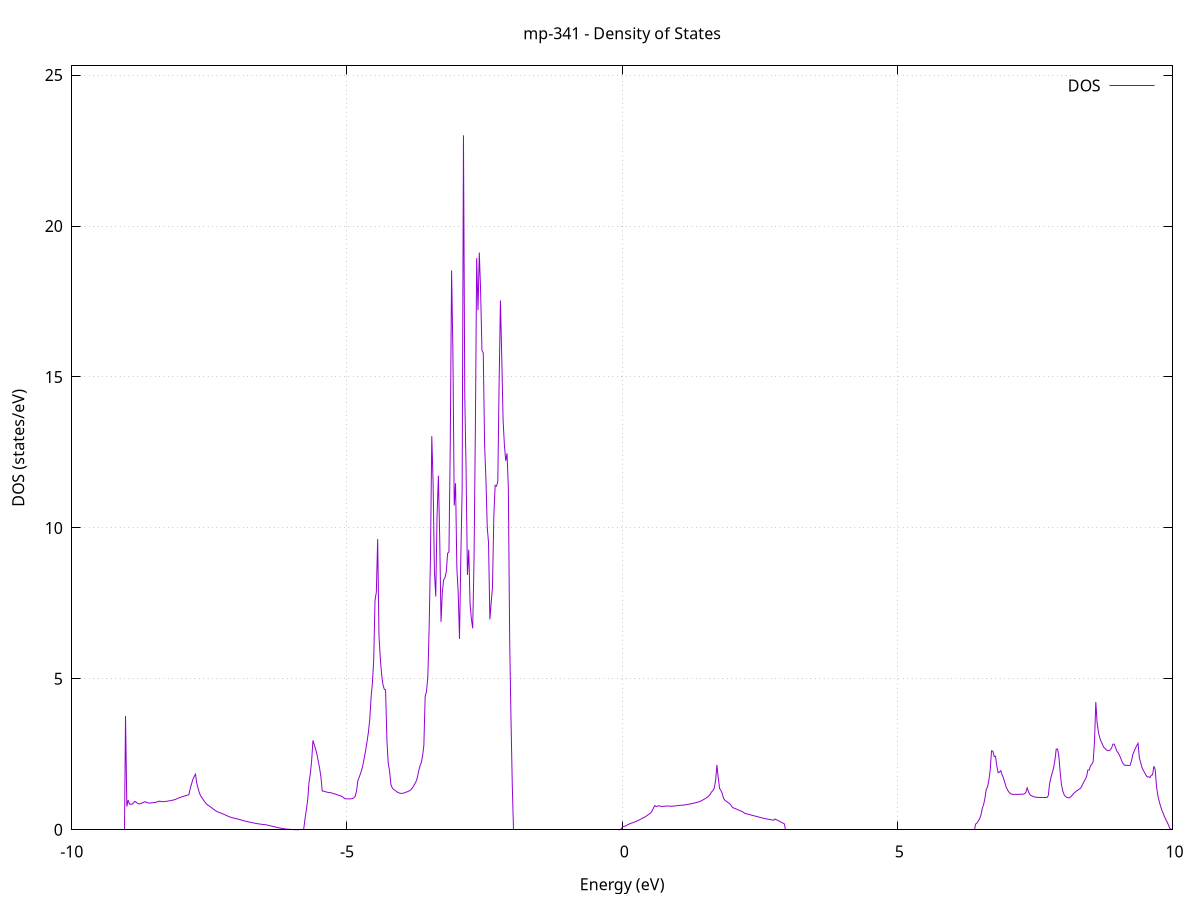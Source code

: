 set title 'mp-341 - Density of States'
set xlabel 'Energy (eV)'
set ylabel 'DOS (states/eV)'
set grid
set xrange [-10:10]
set yrange [0:25.306]
set xzeroaxis lt -1
set terminal png size 800,600
set output 'mp-341_dos_gnuplot.png'
plot '-' using 1:2 with lines title 'DOS'
-24.783200 0.000000
-24.759200 0.000000
-24.735300 0.000000
-24.711300 0.000000
-24.687300 0.000000
-24.663300 0.000000
-24.639300 0.000000
-24.615300 0.000000
-24.591300 0.000000
-24.567400 0.000000
-24.543400 0.000000
-24.519400 0.000000
-24.495400 0.000000
-24.471400 0.000000
-24.447400 0.000000
-24.423400 0.000000
-24.399400 0.000000
-24.375500 0.000000
-24.351500 0.000000
-24.327500 0.000000
-24.303500 0.000000
-24.279500 0.000000
-24.255500 0.000000
-24.231500 0.000000
-24.207600 0.000000
-24.183600 0.000000
-24.159600 0.000000
-24.135600 0.000000
-24.111600 0.000000
-24.087600 0.000000
-24.063600 0.000000
-24.039600 0.000000
-24.015700 0.000000
-23.991700 0.000000
-23.967700 0.000000
-23.943700 0.000000
-23.919700 0.000000
-23.895700 0.000000
-23.871700 0.000000
-23.847700 0.000000
-23.823800 0.000000
-23.799800 0.000000
-23.775800 0.000000
-23.751800 0.000000
-23.727800 0.000000
-23.703800 0.000000
-23.679800 0.000000
-23.655900 0.000000
-23.631900 0.000000
-23.607900 0.000000
-23.583900 0.000000
-23.559900 0.000000
-23.535900 0.000000
-23.511900 0.000000
-23.487900 0.000000
-23.464000 0.000000
-23.440000 0.000000
-23.416000 0.000000
-23.392000 0.000000
-23.368000 0.000000
-23.344000 0.000000
-23.320000 0.000000
-23.296000 0.000000
-23.272100 0.000000
-23.248100 0.000000
-23.224100 0.000000
-23.200100 0.000000
-23.176100 0.000000
-23.152100 0.000000
-23.128100 0.000000
-23.104200 0.000000
-23.080200 0.000000
-23.056200 0.000000
-23.032200 0.000000
-23.008200 0.000000
-22.984200 0.000000
-22.960200 0.000000
-22.936200 0.000000
-22.912300 0.000000
-22.888300 0.000000
-22.864300 0.000000
-22.840300 0.000000
-22.816300 0.000000
-22.792300 0.000000
-22.768300 0.000000
-22.744400 0.000000
-22.720400 0.000000
-22.696400 0.000000
-22.672400 0.000000
-22.648400 0.000000
-22.624400 0.000000
-22.600400 0.044600
-22.576400 1.332400
-22.552500 2.281300
-22.528500 3.710200
-22.504500 6.089500
-22.480500 9.469200
-22.456500 13.289600
-22.432500 8.478200
-22.408500 6.305000
-22.384500 10.536700
-22.360600 10.454300
-22.336600 11.345200
-22.312600 15.152600
-22.288600 40.588800
-22.264600 45.275100
-22.240600 22.242500
-22.216600 12.763300
-22.192700 12.792700
-22.168700 20.672500
-22.144700 1.200300
-22.120700 0.000000
-22.096700 0.000000
-22.072700 0.000000
-22.048700 0.000000
-22.024700 0.000000
-22.000800 0.000000
-21.976800 0.000000
-21.952800 0.000000
-21.928800 0.000000
-21.904800 0.000000
-21.880800 0.000000
-21.856800 0.000000
-21.832800 0.000000
-21.808900 3.226600
-21.784900 7.106800
-21.760900 14.894500
-21.736900 37.714400
-21.712900 12.275900
-21.688900 5.937100
-21.664900 0.154200
-21.641000 0.000000
-21.617000 0.000000
-21.593000 0.000000
-21.569000 0.000000
-21.545000 0.000000
-21.521000 0.000000
-21.497000 0.000000
-21.473000 0.000000
-21.449100 0.000000
-21.425100 0.000000
-21.401100 0.000000
-21.377100 0.000000
-21.353100 0.000000
-21.329100 0.000000
-21.305100 0.000000
-21.281100 0.000000
-21.257200 0.000000
-21.233200 0.000000
-21.209200 0.000000
-21.185200 0.000000
-21.161200 0.000000
-21.137200 0.000000
-21.113200 0.000000
-21.089300 0.000000
-21.065300 0.000000
-21.041300 0.000000
-21.017300 0.000000
-20.993300 0.000000
-20.969300 0.000000
-20.945300 0.000000
-20.921300 0.000000
-20.897400 0.000000
-20.873400 0.000000
-20.849400 0.000000
-20.825400 0.000000
-20.801400 0.000000
-20.777400 0.000000
-20.753400 0.000000
-20.729500 0.000000
-20.705500 0.000000
-20.681500 0.000000
-20.657500 0.000000
-20.633500 0.000000
-20.609500 0.000000
-20.585500 0.000000
-20.561500 0.000000
-20.537600 0.000000
-20.513600 0.000000
-20.489600 0.000000
-20.465600 0.000000
-20.441600 0.000000
-20.417600 0.000000
-20.393600 0.000000
-20.369600 0.000000
-20.345700 0.000000
-20.321700 0.000000
-20.297700 0.000000
-20.273700 0.000000
-20.249700 0.000000
-20.225700 0.000000
-20.201700 0.000000
-20.177800 0.000000
-20.153800 0.000000
-20.129800 0.000000
-20.105800 0.000000
-20.081800 0.000000
-20.057800 0.000000
-20.033800 0.000000
-20.009800 0.000000
-19.985900 0.000000
-19.961900 0.000000
-19.937900 0.000000
-19.913900 0.000000
-19.889900 0.000000
-19.865900 0.000000
-19.841900 0.000000
-19.817900 0.000000
-19.794000 0.000000
-19.770000 0.000000
-19.746000 0.000000
-19.722000 0.000000
-19.698000 0.000000
-19.674000 0.000000
-19.650000 0.000000
-19.626100 0.000000
-19.602100 0.000000
-19.578100 0.000000
-19.554100 0.000000
-19.530100 0.000000
-19.506100 0.000000
-19.482100 0.000000
-19.458100 0.000000
-19.434200 0.000000
-19.410200 0.000000
-19.386200 0.000000
-19.362200 0.000000
-19.338200 0.000000
-19.314200 0.000000
-19.290200 0.000000
-19.266300 0.000000
-19.242300 0.000000
-19.218300 0.000000
-19.194300 0.000000
-19.170300 0.000000
-19.146300 0.000000
-19.122300 0.000000
-19.098300 0.000000
-19.074400 0.000000
-19.050400 0.000000
-19.026400 0.000000
-19.002400 0.000000
-18.978400 0.000000
-18.954400 0.000000
-18.930400 0.000000
-18.906400 0.000000
-18.882500 0.000000
-18.858500 0.000000
-18.834500 0.000000
-18.810500 0.000000
-18.786500 0.000000
-18.762500 0.000000
-18.738500 0.000000
-18.714600 0.000000
-18.690600 0.000000
-18.666600 0.000000
-18.642600 0.000000
-18.618600 0.000000
-18.594600 0.000000
-18.570600 0.000000
-18.546600 0.000000
-18.522700 0.000000
-18.498700 0.000000
-18.474700 0.000000
-18.450700 0.000000
-18.426700 0.000000
-18.402700 0.000000
-18.378700 0.000000
-18.354700 0.000000
-18.330800 0.000000
-18.306800 0.000000
-18.282800 0.000000
-18.258800 0.000000
-18.234800 0.000000
-18.210800 0.000000
-18.186800 0.000000
-18.162900 0.000000
-18.138900 0.000000
-18.114900 0.000000
-18.090900 0.000000
-18.066900 0.000000
-18.042900 0.000000
-18.018900 0.000000
-17.994900 0.000000
-17.971000 0.000000
-17.947000 0.000000
-17.923000 0.000000
-17.899000 0.000000
-17.875000 0.000000
-17.851000 0.000000
-17.827000 0.000000
-17.803100 0.000000
-17.779100 0.000000
-17.755100 0.000000
-17.731100 0.000000
-17.707100 0.000000
-17.683100 0.000000
-17.659100 0.000000
-17.635100 0.000000
-17.611200 0.000000
-17.587200 0.000000
-17.563200 0.000000
-17.539200 0.000000
-17.515200 0.000000
-17.491200 0.000000
-17.467200 0.000000
-17.443200 0.000000
-17.419300 0.000000
-17.395300 0.000000
-17.371300 0.000000
-17.347300 0.000000
-17.323300 0.000000
-17.299300 0.000000
-17.275300 0.000000
-17.251400 0.000000
-17.227400 0.000000
-17.203400 0.000000
-17.179400 0.000000
-17.155400 0.000000
-17.131400 0.000000
-17.107400 0.000000
-17.083400 0.000000
-17.059500 0.000000
-17.035500 0.000000
-17.011500 0.000000
-16.987500 0.000000
-16.963500 0.000000
-16.939500 0.000000
-16.915500 0.000000
-16.891500 0.000000
-16.867600 0.000000
-16.843600 0.000000
-16.819600 0.000000
-16.795600 0.000000
-16.771600 0.000000
-16.747600 0.000000
-16.723600 0.000000
-16.699700 0.000000
-16.675700 0.000000
-16.651700 0.000000
-16.627700 0.000000
-16.603700 0.000000
-16.579700 0.000000
-16.555700 0.000000
-16.531700 0.000000
-16.507800 0.000000
-16.483800 1.151300
-16.459800 1.683500
-16.435800 1.496400
-16.411800 1.620300
-16.387800 1.721300
-16.363800 1.876300
-16.339800 1.990100
-16.315900 2.254500
-16.291900 2.518000
-16.267900 2.781400
-16.243900 3.522000
-16.219900 5.202400
-16.195900 4.720700
-16.171900 4.676100
-16.148000 34.419200
-16.124000 44.524800
-16.100000 112.506400
-16.076000 29.904600
-16.052000 4.342800
-16.028000 2.807200
-16.004000 2.030900
-15.980000 1.908900
-15.956100 1.769800
-15.932100 1.717200
-15.908100 1.664500
-15.884100 1.585200
-15.860100 1.493400
-15.836100 3.284500
-15.812100 4.043400
-15.788200 4.127600
-15.764200 3.987000
-15.740200 4.011400
-15.716200 4.334800
-15.692200 4.242900
-15.668200 4.301900
-15.644200 4.346800
-15.620200 4.741400
-15.596300 4.910200
-15.572300 5.349800
-15.548300 5.561600
-15.524300 6.731000
-15.500300 8.016700
-15.476300 8.408900
-15.452300 21.660600
-15.428300 0.000000
-15.404400 0.000000
-15.380400 0.000000
-15.356400 0.000000
-15.332400 0.000000
-15.308400 0.000000
-15.284400 0.000000
-15.260400 0.000000
-15.236500 0.000000
-15.212500 0.000000
-15.188500 0.000000
-15.164500 0.000000
-15.140500 0.000000
-15.116500 0.000000
-15.092500 0.000000
-15.068500 0.000000
-15.044600 0.000000
-15.020600 0.000000
-14.996600 0.000000
-14.972600 0.000000
-14.948600 0.000000
-14.924600 0.000000
-14.900600 0.000000
-14.876600 0.000000
-14.852700 0.000000
-14.828700 0.000000
-14.804700 0.000000
-14.780700 0.000000
-14.756700 0.000000
-14.732700 0.000000
-14.708700 0.000000
-14.684800 0.000000
-14.660800 0.000000
-14.636800 0.000000
-14.612800 0.000000
-14.588800 0.000000
-14.564800 0.000000
-14.540800 0.000000
-14.516800 0.000000
-14.492900 0.000000
-14.468900 0.000000
-14.444900 0.000000
-14.420900 0.000000
-14.396900 0.000000
-14.372900 0.000000
-14.348900 0.000000
-14.325000 0.000000
-14.301000 0.000000
-14.277000 0.000000
-14.253000 0.000000
-14.229000 0.000000
-14.205000 0.000000
-14.181000 0.000000
-14.157000 0.000000
-14.133100 0.000000
-14.109100 0.000000
-14.085100 0.000000
-14.061100 0.000000
-14.037100 0.000000
-14.013100 0.000000
-13.989100 0.000000
-13.965100 0.000000
-13.941200 0.000000
-13.917200 0.000000
-13.893200 0.000000
-13.869200 0.000000
-13.845200 0.000000
-13.821200 0.000000
-13.797200 0.000000
-13.773300 0.000000
-13.749300 0.000000
-13.725300 0.000000
-13.701300 0.000000
-13.677300 0.000000
-13.653300 0.000000
-13.629300 0.000000
-13.605300 0.000000
-13.581400 0.000000
-13.557400 0.000000
-13.533400 0.000000
-13.509400 0.000000
-13.485400 0.000000
-13.461400 0.000000
-13.437400 0.000000
-13.413400 0.000000
-13.389500 0.000000
-13.365500 0.000000
-13.341500 0.000000
-13.317500 0.000000
-13.293500 0.000000
-13.269500 0.000000
-13.245500 0.000000
-13.221600 0.000000
-13.197600 0.000000
-13.173600 0.000000
-13.149600 0.000000
-13.125600 0.000000
-13.101600 0.000000
-13.077600 0.000000
-13.053600 0.000000
-13.029700 0.000000
-13.005700 0.000000
-12.981700 0.000000
-12.957700 0.000000
-12.933700 0.000000
-12.909700 0.000000
-12.885700 0.000000
-12.861800 0.000000
-12.837800 0.000000
-12.813800 0.000000
-12.789800 0.000000
-12.765800 0.000000
-12.741800 0.000000
-12.717800 0.000000
-12.693800 0.000000
-12.669900 0.000000
-12.645900 0.000000
-12.621900 0.000000
-12.597900 0.000000
-12.573900 0.000000
-12.549900 0.000000
-12.525900 0.000000
-12.501900 0.000000
-12.478000 0.000000
-12.454000 0.000000
-12.430000 0.000000
-12.406000 0.000000
-12.382000 0.000000
-12.358000 0.000000
-12.334000 0.000000
-12.310100 0.000000
-12.286100 0.000000
-12.262100 0.000000
-12.238100 0.000000
-12.214100 0.000000
-12.190100 0.000000
-12.166100 0.000000
-12.142100 0.000000
-12.118200 0.000000
-12.094200 0.000000
-12.070200 0.000000
-12.046200 0.000000
-12.022200 0.000000
-11.998200 0.000000
-11.974200 0.000000
-11.950200 0.000000
-11.926300 0.000000
-11.902300 0.000000
-11.878300 0.000000
-11.854300 0.000000
-11.830300 0.000000
-11.806300 0.000000
-11.782300 0.000000
-11.758400 0.000000
-11.734400 0.000000
-11.710400 0.000000
-11.686400 0.000000
-11.662400 0.000000
-11.638400 0.000000
-11.614400 0.000000
-11.590400 0.000000
-11.566500 0.000000
-11.542500 0.000000
-11.518500 0.000000
-11.494500 0.000000
-11.470500 0.000000
-11.446500 0.000000
-11.422500 0.000000
-11.398500 0.000000
-11.374600 0.000000
-11.350600 0.000000
-11.326600 0.000000
-11.302600 0.000000
-11.278600 0.000000
-11.254600 0.000000
-11.230600 0.000000
-11.206700 0.000000
-11.182700 0.000000
-11.158700 0.000000
-11.134700 0.000000
-11.110700 0.000000
-11.086700 0.000000
-11.062700 0.000000
-11.038700 0.000000
-11.014800 0.000000
-10.990800 0.000000
-10.966800 0.000000
-10.942800 0.000000
-10.918800 0.000000
-10.894800 0.000000
-10.870800 0.000000
-10.846900 0.000000
-10.822900 0.000000
-10.798900 0.000000
-10.774900 0.000000
-10.750900 0.000000
-10.726900 0.000000
-10.702900 0.000000
-10.678900 0.000000
-10.655000 0.000000
-10.631000 0.000000
-10.607000 0.000000
-10.583000 0.000000
-10.559000 0.000000
-10.535000 0.000000
-10.511000 0.000000
-10.487000 0.000000
-10.463100 0.000000
-10.439100 0.000000
-10.415100 0.000000
-10.391100 0.000000
-10.367100 0.000000
-10.343100 0.000000
-10.319100 0.000000
-10.295200 0.000000
-10.271200 0.000000
-10.247200 0.000000
-10.223200 0.000000
-10.199200 0.000000
-10.175200 0.000000
-10.151200 0.000000
-10.127200 0.000000
-10.103300 0.000000
-10.079300 0.000000
-10.055300 0.000000
-10.031300 0.000000
-10.007300 0.000000
-9.983300 0.000000
-9.959300 0.000000
-9.935300 0.000000
-9.911400 0.000000
-9.887400 0.000000
-9.863400 0.000000
-9.839400 0.000000
-9.815400 0.000000
-9.791400 0.000000
-9.767400 0.000000
-9.743500 0.000000
-9.719500 0.000000
-9.695500 0.000000
-9.671500 0.000000
-9.647500 0.000000
-9.623500 0.000000
-9.599500 0.000000
-9.575500 0.000000
-9.551600 0.000000
-9.527600 0.000000
-9.503600 0.000000
-9.479600 0.000000
-9.455600 0.000000
-9.431600 0.000000
-9.407600 0.000000
-9.383700 0.000000
-9.359700 0.000000
-9.335700 0.000000
-9.311700 0.000000
-9.287700 0.000000
-9.263700 0.000000
-9.239700 0.000000
-9.215700 0.000000
-9.191800 0.000000
-9.167800 0.000000
-9.143800 0.000000
-9.119800 0.000000
-9.095800 0.000000
-9.071800 0.000000
-9.047800 0.000000
-9.023800 3.768600
-8.999900 0.770100
-8.975900 0.987000
-8.951900 0.850900
-8.927900 0.848600
-8.903900 0.846400
-8.879900 0.886300
-8.855900 0.941400
-8.832000 0.917300
-8.808000 0.878200
-8.784000 0.858200
-8.760000 0.860100
-8.736000 0.878100
-8.712000 0.896100
-8.688000 0.914200
-8.664000 0.932200
-8.640100 0.904100
-8.616100 0.894200
-8.592100 0.884300
-8.568100 0.885500
-8.544100 0.892300
-8.520100 0.899000
-8.496100 0.905800
-8.472100 0.913400
-8.448200 0.925400
-8.424200 0.938600
-8.400200 0.951500
-8.376200 0.933500
-8.352200 0.931200
-8.328200 0.932100
-8.304200 0.937100
-8.280300 0.942900
-8.256300 0.949900
-8.232300 0.957400
-8.208300 0.965600
-8.184300 0.974700
-8.160300 0.983900
-8.136300 0.993100
-8.112300 1.008400
-8.088400 1.031500
-8.064400 1.049400
-8.040400 1.065400
-8.016400 1.079600
-7.992400 1.094000
-7.968400 1.108400
-7.944400 1.122500
-7.920500 1.135600
-7.896500 1.148100
-7.872500 1.160500
-7.848500 1.363800
-7.824500 1.516000
-7.800500 1.661300
-7.776500 1.763200
-7.752500 1.840900
-7.728600 1.540200
-7.704600 1.369600
-7.680600 1.213000
-7.656600 1.118000
-7.632600 1.053500
-7.608600 0.989200
-7.584600 0.925000
-7.560600 0.871800
-7.536700 0.830700
-7.512700 0.800900
-7.488700 0.770000
-7.464700 0.736500
-7.440700 0.702900
-7.416700 0.669300
-7.392700 0.637800
-7.368800 0.612000
-7.344800 0.589900
-7.320800 0.572600
-7.296800 0.557600
-7.272800 0.540400
-7.248800 0.522000
-7.224800 0.503000
-7.200800 0.483000
-7.176900 0.461600
-7.152900 0.442700
-7.128900 0.426300
-7.104900 0.411400
-7.080900 0.397900
-7.056900 0.386000
-7.032900 0.375900
-7.008900 0.365800
-6.985000 0.354700
-6.961000 0.342800
-6.937000 0.331200
-6.913000 0.319600
-6.889000 0.307700
-6.865000 0.294700
-6.841000 0.283800
-6.817100 0.273400
-6.793100 0.263300
-6.769100 0.253500
-6.745100 0.243900
-6.721100 0.234700
-6.697100 0.225800
-6.673100 0.217100
-6.649100 0.208800
-6.625200 0.201400
-6.601200 0.194700
-6.577200 0.188300
-6.553200 0.182400
-6.529200 0.176900
-6.505200 0.171900
-6.481200 0.167400
-6.457200 0.158800
-6.433300 0.148100
-6.409300 0.138400
-6.385300 0.128800
-6.361300 0.119000
-6.337300 0.108700
-6.313300 0.098100
-6.289300 0.085500
-6.265400 0.073100
-6.241400 0.065200
-6.217400 0.057300
-6.193400 0.049400
-6.169400 0.041500
-6.145400 0.034100
-6.121400 0.028300
-6.097400 0.023300
-6.073500 0.019000
-6.049500 0.015300
-6.025500 0.012000
-6.001500 0.009100
-5.977500 0.006600
-5.953500 0.004500
-5.929500 0.002700
-5.905600 0.001300
-5.881600 0.000300
-5.857600 0.000000
-5.833600 0.000000
-5.809600 0.000000
-5.785600 0.025600
-5.761600 0.374300
-5.737600 0.662700
-5.713700 0.994300
-5.689700 1.570900
-5.665700 1.859900
-5.641700 2.292300
-5.617700 2.962500
-5.593700 2.813100
-5.569700 2.673100
-5.545700 2.502300
-5.521800 2.270400
-5.497800 2.048100
-5.473800 1.753100
-5.449800 1.286600
-5.425800 1.278900
-5.401800 1.265500
-5.377800 1.253700
-5.353900 1.242600
-5.329900 1.233700
-5.305900 1.227900
-5.281900 1.225000
-5.257900 1.202700
-5.233900 1.192400
-5.209900 1.184800
-5.185900 1.167300
-5.162000 1.146300
-5.138000 1.137100
-5.114000 1.123400
-5.090000 1.103000
-5.066000 1.073100
-5.042000 1.030600
-5.018000 1.026900
-4.994000 1.023700
-4.970100 1.022900
-4.946100 1.023900
-4.922100 1.026700
-4.898100 1.033600
-4.874100 1.061400
-4.850100 1.107200
-4.826100 1.287300
-4.802200 1.627500
-4.778200 1.740300
-4.754200 1.863100
-4.730200 1.996400
-4.706200 2.188500
-4.682200 2.412900
-4.658200 2.655000
-4.634200 2.937300
-4.610300 3.230600
-4.586300 3.646700
-4.562300 4.373200
-4.538300 4.852800
-4.514300 5.607500
-4.490300 7.607600
-4.466300 7.870900
-4.442400 9.628900
-4.418400 6.426800
-4.394400 5.681800
-4.370400 5.140800
-4.346400 4.812400
-4.322400 4.655000
-4.298400 4.637700
-4.274400 2.971000
-4.250500 2.205800
-4.226500 1.952300
-4.202500 1.507700
-4.178500 1.392900
-4.154500 1.338800
-4.130500 1.308000
-4.106500 1.280600
-4.082500 1.241900
-4.058600 1.223700
-4.034600 1.210600
-4.010600 1.205000
-3.986600 1.207100
-3.962600 1.220500
-3.938600 1.238700
-3.914600 1.252100
-3.890700 1.269200
-3.866700 1.291000
-3.842700 1.320200
-3.818700 1.369800
-3.794700 1.432500
-3.770700 1.507000
-3.746700 1.591100
-3.722700 1.713100
-3.698800 1.937700
-3.674800 2.107600
-3.650800 2.220600
-3.626800 2.434000
-3.602800 2.797100
-3.578800 4.429400
-3.554800 4.584100
-3.530800 5.068200
-3.506900 6.697700
-3.482900 9.038400
-3.458900 13.039700
-3.434900 11.482700
-3.410900 8.546200
-3.386900 7.725200
-3.362900 10.393900
-3.339000 11.729300
-3.315000 9.686600
-3.291000 6.888400
-3.267000 7.882300
-3.243000 8.284000
-3.219000 8.354000
-3.195000 8.550200
-3.171000 9.160700
-3.147100 9.200700
-3.123100 12.740500
-3.099100 18.531400
-3.075100 15.791200
-3.051100 10.742800
-3.027100 11.479900
-3.003100 8.670000
-2.979200 7.857500
-2.955200 6.319900
-2.931200 9.046600
-2.907200 11.261700
-2.883200 23.005900
-2.859200 14.340200
-2.835200 11.879400
-2.811200 8.443800
-2.787300 9.278700
-2.763300 7.488300
-2.739300 6.979000
-2.715300 6.673200
-2.691300 8.937300
-2.667300 13.175300
-2.643300 18.939100
-2.619300 17.213100
-2.595400 19.122900
-2.571400 17.836800
-2.547400 15.881400
-2.523400 15.795900
-2.499400 12.759500
-2.475400 11.623600
-2.451400 10.034000
-2.427500 9.497800
-2.403500 6.969600
-2.379500 7.521800
-2.355500 8.057800
-2.331500 10.400800
-2.307500 11.407600
-2.283500 11.380400
-2.259500 11.526700
-2.235600 14.776200
-2.211600 17.535200
-2.187600 15.658600
-2.163600 13.584000
-2.139600 12.755400
-2.115600 12.220400
-2.091600 12.472100
-2.067600 11.315200
-2.043700 6.296900
-2.019700 3.668400
-1.995700 1.428200
-1.971700 0.000000
-1.947700 0.000000
-1.923700 0.000000
-1.899700 0.000000
-1.875800 0.000000
-1.851800 0.000000
-1.827800 0.000000
-1.803800 0.000000
-1.779800 0.000000
-1.755800 0.000000
-1.731800 0.000000
-1.707800 0.000000
-1.683900 0.000000
-1.659900 0.000000
-1.635900 0.000000
-1.611900 0.000000
-1.587900 0.000000
-1.563900 0.000000
-1.539900 0.000000
-1.516000 0.000000
-1.492000 0.000000
-1.468000 0.000000
-1.444000 0.000000
-1.420000 0.000000
-1.396000 0.000000
-1.372000 0.000000
-1.348000 0.000000
-1.324100 0.000000
-1.300100 0.000000
-1.276100 0.000000
-1.252100 0.000000
-1.228100 0.000000
-1.204100 0.000000
-1.180100 0.000000
-1.156100 0.000000
-1.132200 0.000000
-1.108200 0.000000
-1.084200 0.000000
-1.060200 0.000000
-1.036200 0.000000
-1.012200 0.000000
-0.988200 0.000000
-0.964300 0.000000
-0.940300 0.000000
-0.916300 0.000000
-0.892300 0.000000
-0.868300 0.000000
-0.844300 0.000000
-0.820300 0.000000
-0.796300 0.000000
-0.772400 0.000000
-0.748400 0.000000
-0.724400 0.000000
-0.700400 0.000000
-0.676400 0.000000
-0.652400 0.000000
-0.628400 0.000000
-0.604400 0.000000
-0.580500 0.000000
-0.556500 0.000000
-0.532500 0.000000
-0.508500 0.000000
-0.484500 0.000000
-0.460500 0.000000
-0.436500 0.000000
-0.412600 0.000000
-0.388600 0.000000
-0.364600 0.000000
-0.340600 0.000000
-0.316600 0.000000
-0.292600 0.000000
-0.268600 0.000000
-0.244600 0.000000
-0.220700 0.000000
-0.196700 0.000000
-0.172700 0.000000
-0.148700 0.000000
-0.124700 0.000000
-0.100700 0.000000
-0.076700 0.000000
-0.052700 0.000100
-0.028800 0.017300
-0.004800 0.065000
0.019200 0.105400
0.043200 0.114900
0.067200 0.133500
0.091200 0.155900
0.115200 0.178000
0.139100 0.201300
0.163100 0.218100
0.187100 0.230800
0.211100 0.247300
0.235100 0.264800
0.259100 0.283000
0.283100 0.302300
0.307100 0.323300
0.331000 0.345600
0.355000 0.369300
0.379000 0.392900
0.403000 0.413300
0.427000 0.438500
0.451000 0.468300
0.475000 0.499700
0.498900 0.533100
0.522900 0.568000
0.546900 0.633700
0.570900 0.730800
0.594900 0.801900
0.618900 0.768500
0.642900 0.782600
0.666900 0.795600
0.690800 0.789000
0.714800 0.770700
0.738800 0.774400
0.762800 0.779300
0.786800 0.783300
0.810800 0.786700
0.834800 0.788600
0.858800 0.782200
0.882700 0.778100
0.906700 0.781300
0.930700 0.784700
0.954700 0.788500
0.978700 0.793400
1.002700 0.799300
1.026700 0.805200
1.050600 0.810100
1.074600 0.813900
1.098600 0.814300
1.122600 0.819600
1.146600 0.826100
1.170600 0.833000
1.194600 0.840700
1.218600 0.849400
1.242500 0.858200
1.266500 0.867100
1.290500 0.876200
1.314500 0.886300
1.338500 0.897100
1.362500 0.910000
1.386500 0.922200
1.410500 0.935500
1.434400 0.957600
1.458400 0.980500
1.482400 1.003900
1.506400 1.029600
1.530400 1.058100
1.554400 1.090000
1.578400 1.128000
1.602300 1.183700
1.626300 1.256000
1.650300 1.301100
1.674300 1.381900
1.698300 1.632900
1.722300 2.151400
1.746300 1.716500
1.770300 1.370000
1.794200 1.302400
1.818200 1.202900
1.842200 1.042300
1.866200 0.980500
1.890200 0.947700
1.914200 0.914900
1.938200 0.882900
1.962100 0.849700
1.986100 0.789500
2.010100 0.734000
2.034100 0.716600
2.058100 0.698800
2.082100 0.680300
2.106100 0.661200
2.130100 0.642500
2.154000 0.623900
2.178000 0.605300
2.202000 0.579800
2.226000 0.544400
2.250000 0.532900
2.274000 0.522000
2.298000 0.510700
2.322000 0.499100
2.345900 0.487300
2.369900 0.475700
2.393900 0.464400
2.417900 0.453200
2.441900 0.442000
2.465900 0.430800
2.489900 0.417700
2.513800 0.406400
2.537800 0.395700
2.561800 0.385000
2.585800 0.374600
2.609800 0.365000
2.633800 0.356800
2.657800 0.348600
2.681800 0.340500
2.705700 0.332300
2.729700 0.324200
2.753700 0.316100
2.777700 0.356400
2.801700 0.335200
2.825700 0.312600
2.849700 0.289900
2.873700 0.267300
2.897600 0.244700
2.921600 0.222100
2.945600 0.199400
2.969600 0.000000
2.993600 0.000000
3.017600 0.000000
3.041600 0.000000
3.065500 0.000000
3.089500 0.000000
3.113500 0.000000
3.137500 0.000000
3.161500 0.000000
3.185500 0.000000
3.209500 0.000000
3.233500 0.000000
3.257400 0.000000
3.281400 0.000000
3.305400 0.000000
3.329400 0.000000
3.353400 0.000000
3.377400 0.000000
3.401400 0.000000
3.425300 0.000000
3.449300 0.000000
3.473300 0.000000
3.497300 0.000000
3.521300 0.000000
3.545300 0.000000
3.569300 0.000000
3.593300 0.000000
3.617200 0.000000
3.641200 0.000000
3.665200 0.000000
3.689200 0.000000
3.713200 0.000000
3.737200 0.000000
3.761200 0.000000
3.785200 0.000000
3.809100 0.000000
3.833100 0.000000
3.857100 0.000000
3.881100 0.000000
3.905100 0.000000
3.929100 0.000000
3.953100 0.000000
3.977000 0.000000
4.001000 0.000000
4.025000 0.000000
4.049000 0.000000
4.073000 0.000000
4.097000 0.000000
4.121000 0.000000
4.145000 0.000000
4.168900 0.000000
4.192900 0.000000
4.216900 0.000000
4.240900 0.000000
4.264900 0.000000
4.288900 0.000000
4.312900 0.000000
4.336900 0.000000
4.360800 0.000000
4.384800 0.000000
4.408800 0.000000
4.432800 0.000000
4.456800 0.000000
4.480800 0.000000
4.504800 0.000000
4.528700 0.000000
4.552700 0.000000
4.576700 0.000000
4.600700 0.000000
4.624700 0.000000
4.648700 0.000000
4.672700 0.000000
4.696700 0.000000
4.720600 0.000000
4.744600 0.000000
4.768600 0.000000
4.792600 0.000000
4.816600 0.000000
4.840600 0.000000
4.864600 0.000000
4.888600 0.000000
4.912500 0.000000
4.936500 0.000000
4.960500 0.000000
4.984500 0.000000
5.008500 0.000000
5.032500 0.000000
5.056500 0.000000
5.080400 0.000000
5.104400 0.000000
5.128400 0.000000
5.152400 0.000000
5.176400 0.000000
5.200400 0.000000
5.224400 0.000000
5.248400 0.000000
5.272300 0.000000
5.296300 0.000000
5.320300 0.000000
5.344300 0.000000
5.368300 0.000000
5.392300 0.000000
5.416300 0.000000
5.440200 0.000000
5.464200 0.000000
5.488200 0.000000
5.512200 0.000000
5.536200 0.000000
5.560200 0.000000
5.584200 0.000000
5.608200 0.000000
5.632100 0.000000
5.656100 0.000000
5.680100 0.000000
5.704100 0.000000
5.728100 0.000000
5.752100 0.000000
5.776100 0.000000
5.800100 0.000000
5.824000 0.000000
5.848000 0.000000
5.872000 0.000000
5.896000 0.000000
5.920000 0.000000
5.944000 0.000000
5.968000 0.000000
5.991900 0.000000
6.015900 0.000000
6.039900 0.000000
6.063900 0.000000
6.087900 0.000000
6.111900 0.000000
6.135900 0.000000
6.159900 0.000000
6.183800 0.000000
6.207800 0.000000
6.231800 0.000000
6.255800 0.000000
6.279800 0.000000
6.303800 0.000000
6.327800 0.000000
6.351800 0.000000
6.375700 0.000000
6.399700 0.000000
6.423700 0.190400
6.447700 0.223100
6.471700 0.290800
6.495700 0.375400
6.519700 0.484500
6.543600 0.709900
6.567600 0.829200
6.591600 1.041100
6.615600 1.340600
6.639600 1.419000
6.663600 1.638800
6.687600 1.972800
6.711600 2.615700
6.735500 2.602800
6.759500 2.427400
6.783500 2.440600
6.807500 2.117600
6.831500 1.892200
6.855500 1.908600
6.879500 1.956100
6.903400 1.820500
6.927400 1.721300
6.951400 1.577800
6.975400 1.422900
6.999400 1.329100
7.023400 1.259300
7.047400 1.210100
7.071400 1.183400
7.095300 1.172900
7.119300 1.173200
7.143300 1.173500
7.167300 1.173900
7.191300 1.174300
7.215300 1.174800
7.239300 1.176100
7.263300 1.178400
7.287200 1.181800
7.311200 1.191600
7.335200 1.234800
7.359200 1.390800
7.383200 1.260900
7.407200 1.166500
7.431200 1.133900
7.455100 1.112000
7.479100 1.093500
7.503100 1.083400
7.527100 1.078200
7.551100 1.074300
7.575100 1.072300
7.599100 1.071700
7.623100 1.071300
7.647000 1.070900
7.671000 1.070500
7.695000 1.070200
7.719000 1.069900
7.743000 1.130800
7.767000 1.527100
7.791000 1.723500
7.815000 1.890400
7.838900 2.045000
7.862900 2.292500
7.886900 2.670900
7.910900 2.675100
7.934900 2.443800
7.958900 1.910500
7.982900 1.489800
8.006800 1.285400
8.030800 1.159800
8.054800 1.105500
8.078800 1.074700
8.102800 1.057200
8.126800 1.062900
8.150800 1.091400
8.174800 1.136100
8.198700 1.191900
8.222700 1.233200
8.246700 1.271100
8.270700 1.302700
8.294700 1.332000
8.318700 1.359300
8.342700 1.407700
8.366600 1.504000
8.390600 1.591200
8.414600 1.669000
8.438600 1.763400
8.462600 1.982700
8.486600 1.980400
8.510600 2.120200
8.534600 2.168900
8.558500 2.260300
8.582500 2.911100
8.606500 4.232800
8.630500 3.538100
8.654500 3.228800
8.678500 3.050600
8.702500 2.920100
8.726500 2.833700
8.750400 2.733500
8.774400 2.692900
8.798400 2.647600
8.822400 2.623600
8.846400 2.623200
8.870400 2.647300
8.894400 2.718200
8.918300 2.836500
8.942300 2.836700
8.966300 2.716500
8.990300 2.601000
9.014300 2.544200
9.038300 2.462600
9.062300 2.356800
9.086300 2.238600
9.110200 2.168200
9.134200 2.133800
9.158200 2.134800
9.182200 2.135400
9.206200 2.129300
9.230200 2.137000
9.254200 2.276200
9.278200 2.488700
9.302100 2.592000
9.326100 2.699400
9.350100 2.788600
9.374100 2.864000
9.398100 2.376100
9.422100 2.225200
9.446100 2.058400
9.470000 1.967100
9.494000 1.890100
9.518000 1.805700
9.542000 1.753800
9.566000 1.754700
9.590000 1.728800
9.614000 1.806600
9.638000 1.823900
9.661900 2.105900
9.685900 1.992700
9.709900 1.429600
9.733900 1.129700
9.757900 0.947000
9.781900 0.787700
9.805900 0.655300
9.829900 0.545700
9.853800 0.438600
9.877800 0.340300
9.901800 0.260200
9.925800 0.162400
9.949800 0.051300
9.973800 0.022200
9.997800 0.014800
10.021700 0.008900
10.045700 0.004600
10.069700 0.001600
10.093700 0.000200
10.117700 0.000000
10.141700 0.000000
10.165700 0.000900
10.189700 0.008000
10.213600 0.037800
10.237600 0.074600
10.261600 0.106600
10.285600 0.130300
10.309600 0.165400
10.333600 0.215600
10.357600 0.242200
10.381500 0.256800
10.405500 0.266200
10.429500 0.279600
10.453500 0.296000
10.477500 0.314400
10.501500 0.343700
10.525500 0.373100
10.549500 0.387000
10.573400 0.405400
10.597400 0.432000
10.621400 0.461000
10.645400 0.494300
10.669400 0.510400
10.693400 0.507500
10.717400 0.519100
10.741400 0.532100
10.765300 0.546400
10.789300 0.561500
10.813300 0.578700
10.837300 0.599200
10.861300 0.624200
10.885300 0.657000
10.909300 0.696800
10.933200 0.740100
10.957200 0.788200
10.981200 0.845500
11.005200 0.900600
11.029200 0.930600
11.053200 0.951300
11.077200 0.958100
11.101200 0.991700
11.125100 1.034300
11.149100 1.096600
11.173100 1.194100
11.197100 1.265400
11.221100 1.295200
11.245100 1.331700
11.269100 1.369600
11.293100 1.409400
11.317000 1.758400
11.341000 1.781300
11.365000 1.819500
11.389000 1.814000
11.413000 1.800300
11.437000 1.806200
11.461000 1.817500
11.484900 1.828300
11.508900 1.829500
11.532900 1.837300
11.556900 1.839000
11.580900 1.831800
11.604900 1.829300
11.628900 1.839200
11.652900 1.847700
11.676800 1.869300
11.700800 1.948700
11.724800 1.937500
11.748800 1.915400
11.772800 1.841500
11.796800 1.812200
11.820800 1.736400
11.844700 1.575800
11.868700 1.331300
11.892700 1.256400
11.916700 1.237000
11.940700 1.250000
11.964700 1.254300
11.988700 1.275500
12.012700 1.174500
12.036600 1.073000
12.060600 1.020200
12.084600 1.088700
12.108600 1.036200
12.132600 0.956700
12.156600 0.932900
12.180600 0.948900
12.204600 0.996700
12.228500 1.063100
12.252500 1.184600
12.276500 1.263200
12.300500 1.337000
12.324500 1.405600
12.348500 1.502900
12.372500 1.618800
12.396400 1.767600
12.420400 1.941400
12.444400 2.134100
12.468400 2.580000
12.492400 2.707100
12.516400 2.817000
12.540400 3.024500
12.564400 3.446100
12.588300 4.868500
12.612300 4.090600
12.636300 3.325000
12.660300 2.993400
12.684300 2.793300
12.708300 3.023800
12.732300 3.481200
12.756300 4.400500
12.780200 3.993000
12.804200 3.981500
12.828200 3.885800
12.852200 3.879500
12.876200 3.843600
12.900200 3.693100
12.924200 3.486000
12.948100 3.432200
12.972100 3.127700
12.996100 2.929900
13.020100 2.870500
13.044100 2.692500
13.068100 2.660800
13.092100 2.779200
13.116100 3.070100
13.140000 3.098000
13.164000 3.225800
13.188000 3.332600
13.212000 3.525800
13.236000 3.654300
13.260000 4.029100
13.284000 3.901900
13.307900 3.517600
13.331900 3.010700
13.355900 2.672300
13.379900 2.392400
13.403900 2.149200
13.427900 2.005200
13.451900 1.894700
13.475900 1.854300
13.499800 1.805500
13.523800 1.777100
13.547800 1.707000
13.571800 1.677600
13.595800 1.576000
13.619800 1.482100
13.643800 1.387000
13.667800 1.319300
13.691700 1.262900
13.715700 1.250300
13.739700 1.146500
13.763700 1.083200
13.787700 1.029200
13.811700 0.997800
13.835700 0.990600
13.859600 1.007300
13.883600 1.023200
13.907600 1.031500
13.931600 1.055700
13.955600 1.045400
13.979600 1.048300
14.003600 1.057500
14.027600 1.069600
14.051500 1.086100
14.075500 1.106800
14.099500 1.129600
14.123500 1.152400
14.147500 1.175800
14.171500 1.199400
14.195500 1.230000
14.219500 1.545600
14.243400 1.854000
14.267400 2.184200
14.291400 2.552800
14.315400 2.951700
14.339400 3.427700
14.363400 3.899600
14.387400 4.113200
14.411300 4.004600
14.435300 4.201000
14.459300 3.501600
14.483300 3.539400
14.507300 4.126900
14.531300 3.600900
14.555300 2.748900
14.579300 2.310700
14.603200 2.064600
14.627200 2.058000
14.651200 1.988300
14.675200 1.932500
14.699200 1.934000
14.723200 1.932100
14.747200 1.966600
14.771100 1.995000
14.795100 2.002600
14.819100 2.030700
14.843100 2.066800
14.867100 2.132800
14.891100 2.286400
14.915100 2.397500
14.939100 2.448100
14.963000 2.345400
14.987000 2.296300
15.011000 2.323600
15.035000 2.361500
15.059000 2.425300
15.083000 2.463800
15.107000 2.479600
15.131000 2.482000
15.154900 2.476600
15.178900 2.480500
15.202900 2.494100
15.226900 2.518200
15.250900 2.513700
15.274900 2.500800
15.298900 2.511800
15.322800 2.588600
15.346800 2.576200
15.370800 2.901100
15.394800 3.122600
15.418800 3.011100
15.442800 2.935400
15.466800 3.012700
15.490800 2.898400
15.514700 2.840000
15.538700 2.823100
15.562700 2.917400
15.586700 2.921000
15.610700 3.001600
15.634700 3.019500
15.658700 3.022100
15.682700 2.869500
15.706600 2.817000
15.730600 2.833400
15.754600 2.764300
15.778600 2.725800
15.802600 2.736900
15.826600 2.430100
15.850600 2.297000
15.874500 2.188200
15.898500 2.077300
15.922500 1.982100
15.946500 1.888800
15.970500 1.695900
15.994500 1.603000
16.018500 1.522200
16.042500 1.461000
16.066400 1.419200
16.090400 1.413100
16.114400 1.483100
16.138400 1.581600
16.162400 1.763000
16.186400 1.831700
16.210400 1.862500
16.234400 1.893500
16.258300 1.909300
16.282300 1.949600
16.306300 1.982100
16.330300 2.028800
16.354300 2.025200
16.378300 2.015000
16.402300 2.036800
16.426200 2.034500
16.450200 2.006100
16.474200 1.979800
16.498200 1.958400
16.522200 1.935600
16.546200 1.939700
16.570200 1.961700
16.594200 1.906700
16.618100 1.868600
16.642100 1.883700
16.666100 1.870600
16.690100 1.858100
16.714100 1.874800
16.738100 1.797500
16.762100 1.751300
16.786000 1.718100
16.810000 1.692000
16.834000 1.700700
16.858000 1.708800
16.882000 1.659100
16.906000 1.662200
16.930000 1.669700
16.954000 1.666700
16.977900 1.661900
17.001900 1.616600
17.025900 1.586300
17.049900 1.575600
17.073900 1.566300
17.097900 1.537800
17.121900 1.525500
17.145900 1.522200
17.169800 1.525300
17.193800 1.533600
17.217800 1.545800
17.241800 1.564500
17.265800 1.554900
17.289800 1.556900
17.313800 1.573000
17.337700 1.588700
17.361700 1.616600
17.385700 1.630900
17.409700 1.664300
17.433700 1.706200
17.457700 1.752000
17.481700 1.794800
17.505700 1.845100
17.529600 1.902700
17.553600 1.971000
17.577600 2.050100
17.601600 2.128400
17.625600 2.198600
17.649600 2.269000
17.673600 2.321700
17.697600 2.341200
17.721500 2.376100
17.745500 2.298500
17.769500 2.240600
17.793500 2.207500
17.817500 2.135000
17.841500 1.890100
17.865500 1.707500
17.889400 1.706400
17.913400 1.779400
17.937400 1.807000
17.961400 1.847400
17.985400 1.893100
18.009400 1.967300
18.033400 2.071600
18.057400 2.128500
18.081300 2.297900
18.105300 2.499900
18.129300 2.641200
18.153300 2.727800
18.177300 2.837300
18.201300 2.876000
18.225300 2.749100
18.249200 2.488400
18.273200 2.270300
18.297200 2.066600
18.321200 1.801300
18.345200 1.650900
18.369200 1.569700
18.393200 1.496400
18.417200 1.428000
18.441100 1.350900
18.465100 1.317400
18.489100 1.224000
18.513100 1.180100
18.537100 1.206700
18.561100 1.231500
18.585100 1.233900
18.609100 1.331300
18.633000 1.543600
18.657000 1.783200
18.681000 2.000700
18.705000 2.237200
18.729000 2.357900
18.753000 2.530800
18.777000 2.687500
18.800900 2.786500
18.824900 2.834000
18.848900 2.733200
18.872900 2.558900
18.896900 2.500300
18.920900 2.499000
18.944900 2.503800
18.968900 2.683500
18.992800 2.728000
19.016800 2.759300
19.040800 2.784400
19.064800 2.787400
19.088800 2.818800
19.112800 2.910300
19.136800 3.015300
19.160800 3.016800
19.184700 3.093500
19.208700 3.270400
19.232700 3.045400
19.256700 3.069800
19.280700 3.494000
19.304700 3.742700
19.328700 3.891100
19.352600 3.512200
19.376600 3.320900
19.400600 3.227300
19.424600 3.001600
19.448600 2.771200
19.472600 2.593200
19.496600 2.457800
19.520600 2.391800
19.544500 2.334900
19.568500 2.267500
19.592500 2.263100
19.616500 2.313400
19.640500 2.466700
19.664500 2.810100
19.688500 3.265800
19.712400 2.984000
19.736400 3.014600
19.760400 3.110300
19.784400 3.252000
19.808400 3.724800
19.832400 4.428200
19.856400 5.157600
19.880400 5.564600
19.904300 5.047100
19.928300 5.493400
19.952300 6.130900
19.976300 6.078000
20.000300 5.630500
20.024300 5.332300
20.048300 4.498300
20.072300 4.280000
20.096200 3.130300
20.120200 3.009600
20.144200 3.401900
20.168200 3.732200
20.192200 3.259500
20.216200 2.868400
20.240200 2.474700
20.264100 2.196600
20.288100 1.967200
20.312100 1.812300
20.336100 1.747200
20.360100 1.700100
20.384100 1.679100
20.408100 1.636500
20.432100 1.518700
20.456000 1.381600
20.480000 1.243000
20.504000 1.156900
20.528000 1.082100
20.552000 1.002900
20.576000 0.935200
20.600000 0.778700
20.624000 0.667000
20.647900 0.555800
20.671900 0.400900
20.695900 0.287200
20.719900 0.208700
20.743900 0.159400
20.767900 0.120700
20.791900 0.085400
20.815800 0.056900
20.839800 0.038200
20.863800 0.024700
20.887800 0.014800
20.911800 0.008400
20.935800 0.004400
20.959800 0.002000
20.983800 0.000600
21.007700 0.000000
21.031700 0.000000
21.055700 0.000000
21.079700 0.000000
21.103700 0.000000
21.127700 0.000000
21.151700 0.000000
21.175700 0.000000
21.199600 0.000000
21.223600 0.000000
21.247600 0.000000
21.271600 0.000000
21.295600 0.000000
21.319600 0.000000
21.343600 0.000000
21.367500 0.000000
21.391500 0.000000
21.415500 0.000000
21.439500 0.000000
21.463500 0.000000
21.487500 0.000000
21.511500 0.000000
21.535500 0.000000
21.559400 0.000000
21.583400 0.000000
21.607400 0.000000
21.631400 0.000000
21.655400 0.000000
21.679400 0.000000
21.703400 0.000000
21.727300 0.000000
21.751300 0.000000
21.775300 0.000000
21.799300 0.000000
21.823300 0.000000
21.847300 0.000000
21.871300 0.000000
21.895300 0.000000
21.919200 0.000000
21.943200 0.000000
21.967200 0.000000
21.991200 0.000000
22.015200 0.000000
22.039200 0.000000
22.063200 0.000000
22.087200 0.000000
22.111100 0.000000
22.135100 0.000000
22.159100 0.000000
22.183100 0.000000
22.207100 0.000000
22.231100 0.000000
22.255100 0.000000
22.279000 0.000000
22.303000 0.000000
22.327000 0.000000
22.351000 0.000000
22.375000 0.000000
22.399000 0.000000
22.423000 0.000000
22.447000 0.000000
22.470900 0.000000
22.494900 0.000000
22.518900 0.000000
22.542900 0.000000
22.566900 0.000000
22.590900 0.000000
22.614900 0.000000
22.638900 0.000000
22.662800 0.000000
22.686800 0.000000
22.710800 0.000000
22.734800 0.000000
22.758800 0.000000
22.782800 0.000000
22.806800 0.000000
22.830700 0.000000
22.854700 0.000000
22.878700 0.000000
22.902700 0.000000
22.926700 0.000000
22.950700 0.000000
22.974700 0.000000
22.998700 0.000000
23.022600 0.000000
23.046600 0.000000
23.070600 0.000000
23.094600 0.000000
23.118600 0.000000
23.142600 0.000000
23.166600 0.000000
23.190500 0.000000
e
